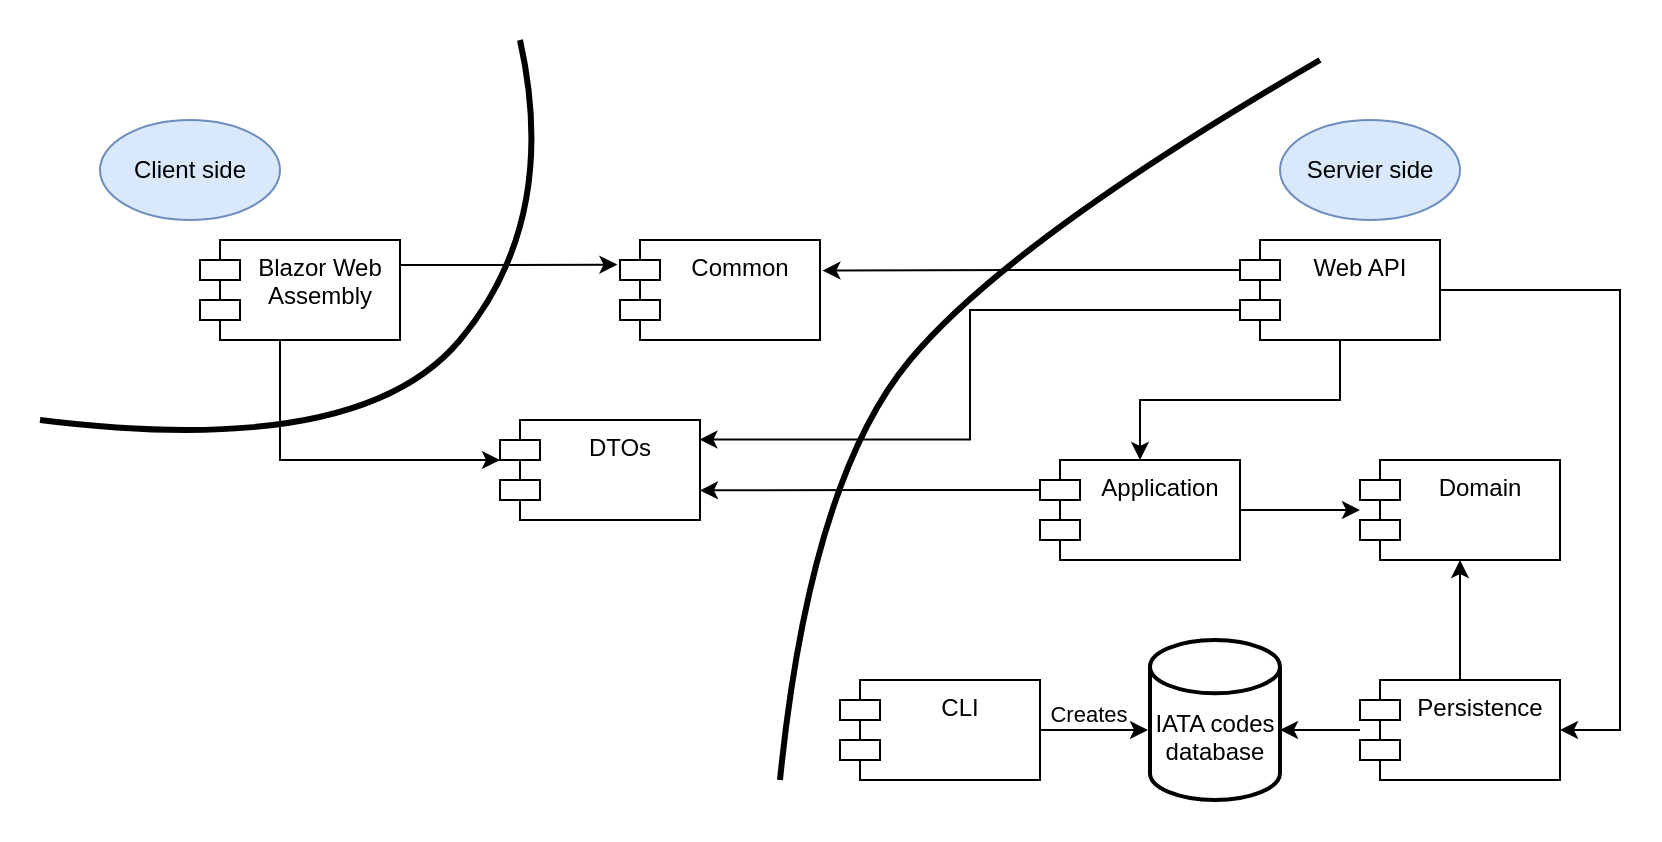 <mxfile version="25.0.1">
  <diagram name="Page-1" id="XtOKc3ZptWslj0KIrLd9">
    <mxGraphModel dx="1094" dy="558" grid="1" gridSize="10" guides="1" tooltips="1" connect="1" arrows="1" fold="1" page="1" pageScale="1" pageWidth="850" pageHeight="1100" math="0" shadow="0">
      <root>
        <mxCell id="0" />
        <mxCell id="1" parent="0" />
        <mxCell id="Q0s3X_T0g62Fg38tJ6VA-1" value="CLI" style="shape=module;align=left;spacingLeft=20;align=center;verticalAlign=top;whiteSpace=wrap;html=1;" parent="1" vertex="1">
          <mxGeometry x="440" y="420" width="100" height="50" as="geometry" />
        </mxCell>
        <mxCell id="W2uz0iYO-RVavTAUIPfI-31" style="edgeStyle=orthogonalEdgeStyle;rounded=0;orthogonalLoop=1;jettySize=auto;html=1;" edge="1" parent="1" source="Q0s3X_T0g62Fg38tJ6VA-2" target="Q0s3X_T0g62Fg38tJ6VA-4">
          <mxGeometry relative="1" as="geometry" />
        </mxCell>
        <mxCell id="Q0s3X_T0g62Fg38tJ6VA-2" value="Application" style="shape=module;align=left;spacingLeft=20;align=center;verticalAlign=top;whiteSpace=wrap;html=1;" parent="1" vertex="1">
          <mxGeometry x="540" y="310" width="100" height="50" as="geometry" />
        </mxCell>
        <mxCell id="Q0s3X_T0g62Fg38tJ6VA-3" value="Blazor Web Assembly" style="shape=module;align=left;spacingLeft=20;align=center;verticalAlign=top;whiteSpace=wrap;html=1;" parent="1" vertex="1">
          <mxGeometry x="120" y="200" width="100" height="50" as="geometry" />
        </mxCell>
        <mxCell id="Q0s3X_T0g62Fg38tJ6VA-4" value="Domain" style="shape=module;align=left;spacingLeft=20;align=center;verticalAlign=top;whiteSpace=wrap;html=1;" parent="1" vertex="1">
          <mxGeometry x="700" y="310" width="100" height="50" as="geometry" />
        </mxCell>
        <mxCell id="W2uz0iYO-RVavTAUIPfI-21" style="edgeStyle=orthogonalEdgeStyle;rounded=0;orthogonalLoop=1;jettySize=auto;html=1;" edge="1" parent="1" source="Q0s3X_T0g62Fg38tJ6VA-5" target="Q0s3X_T0g62Fg38tJ6VA-4">
          <mxGeometry relative="1" as="geometry" />
        </mxCell>
        <mxCell id="W2uz0iYO-RVavTAUIPfI-22" style="edgeStyle=orthogonalEdgeStyle;rounded=0;orthogonalLoop=1;jettySize=auto;html=1;" edge="1" parent="1" source="Q0s3X_T0g62Fg38tJ6VA-5">
          <mxGeometry relative="1" as="geometry">
            <mxPoint x="660" y="445" as="targetPoint" />
          </mxGeometry>
        </mxCell>
        <mxCell id="Q0s3X_T0g62Fg38tJ6VA-5" value="Persistence" style="shape=module;align=left;spacingLeft=20;align=center;verticalAlign=top;whiteSpace=wrap;html=1;" parent="1" vertex="1">
          <mxGeometry x="700" y="420" width="100" height="50" as="geometry" />
        </mxCell>
        <mxCell id="Q0s3X_T0g62Fg38tJ6VA-6" value="DTOs" style="shape=module;align=left;spacingLeft=20;align=center;verticalAlign=top;whiteSpace=wrap;html=1;" parent="1" vertex="1">
          <mxGeometry x="270" y="290" width="100" height="50" as="geometry" />
        </mxCell>
        <mxCell id="W2uz0iYO-RVavTAUIPfI-5" style="edgeStyle=orthogonalEdgeStyle;rounded=0;orthogonalLoop=1;jettySize=auto;html=1;entryX=0.5;entryY=0;entryDx=0;entryDy=0;" edge="1" parent="1" source="Q0s3X_T0g62Fg38tJ6VA-7" target="Q0s3X_T0g62Fg38tJ6VA-2">
          <mxGeometry relative="1" as="geometry" />
        </mxCell>
        <mxCell id="W2uz0iYO-RVavTAUIPfI-32" style="edgeStyle=orthogonalEdgeStyle;rounded=0;orthogonalLoop=1;jettySize=auto;html=1;entryX=1;entryY=0.5;entryDx=0;entryDy=0;" edge="1" parent="1" source="Q0s3X_T0g62Fg38tJ6VA-7" target="Q0s3X_T0g62Fg38tJ6VA-5">
          <mxGeometry relative="1" as="geometry">
            <Array as="points">
              <mxPoint x="830" y="225" />
              <mxPoint x="830" y="445" />
            </Array>
          </mxGeometry>
        </mxCell>
        <mxCell id="Q0s3X_T0g62Fg38tJ6VA-7" value="Web API" style="shape=module;align=left;spacingLeft=20;align=center;verticalAlign=top;whiteSpace=wrap;html=1;" parent="1" vertex="1">
          <mxGeometry x="640" y="200" width="100" height="50" as="geometry" />
        </mxCell>
        <mxCell id="Q0s3X_T0g62Fg38tJ6VA-8" value="Client side" style="ellipse;whiteSpace=wrap;html=1;fillColor=#dae8fc;strokeColor=#6c8ebf;" parent="1" vertex="1">
          <mxGeometry x="70" y="140" width="90" height="50" as="geometry" />
        </mxCell>
        <mxCell id="Q0s3X_T0g62Fg38tJ6VA-9" value="Servier side" style="ellipse;whiteSpace=wrap;html=1;fillColor=#dae8fc;strokeColor=#6c8ebf;" parent="1" vertex="1">
          <mxGeometry x="660" y="140" width="90" height="50" as="geometry" />
        </mxCell>
        <mxCell id="Q0s3X_T0g62Fg38tJ6VA-10" value="IATA codes database&lt;div&gt;&lt;br&gt;&lt;/div&gt;" style="strokeWidth=2;html=1;shape=mxgraph.flowchart.database;whiteSpace=wrap;labelPosition=center;verticalLabelPosition=middle;align=center;verticalAlign=bottom;" parent="1" vertex="1">
          <mxGeometry x="595" y="400" width="65" height="80" as="geometry" />
        </mxCell>
        <mxCell id="Q0s3X_T0g62Fg38tJ6VA-23" value="" style="curved=1;endArrow=none;html=1;rounded=0;strokeWidth=3;endFill=0;" parent="1" edge="1">
          <mxGeometry width="50" height="50" relative="1" as="geometry">
            <mxPoint x="40" y="290" as="sourcePoint" />
            <mxPoint x="280" y="100" as="targetPoint" />
            <Array as="points">
              <mxPoint x="200" y="310" />
              <mxPoint x="300" y="190" />
            </Array>
          </mxGeometry>
        </mxCell>
        <mxCell id="Q0s3X_T0g62Fg38tJ6VA-24" value="" style="curved=1;endArrow=none;html=1;rounded=0;strokeWidth=3;endFill=0;" parent="1" edge="1">
          <mxGeometry width="50" height="50" relative="1" as="geometry">
            <mxPoint x="410" y="470" as="sourcePoint" />
            <mxPoint x="680" y="110" as="targetPoint" />
            <Array as="points">
              <mxPoint x="425" y="320" />
              <mxPoint x="525" y="200" />
            </Array>
          </mxGeometry>
        </mxCell>
        <mxCell id="W2uz0iYO-RVavTAUIPfI-1" value="Common" style="shape=module;align=left;spacingLeft=20;align=center;verticalAlign=top;whiteSpace=wrap;html=1;" vertex="1" parent="1">
          <mxGeometry x="330" y="200" width="100" height="50" as="geometry" />
        </mxCell>
        <mxCell id="W2uz0iYO-RVavTAUIPfI-15" style="edgeStyle=orthogonalEdgeStyle;rounded=0;orthogonalLoop=1;jettySize=auto;html=1;exitX=0;exitY=0;exitDx=0;exitDy=35;exitPerimeter=0;entryX=0.997;entryY=0.196;entryDx=0;entryDy=0;entryPerimeter=0;" edge="1" parent="1" source="Q0s3X_T0g62Fg38tJ6VA-7" target="Q0s3X_T0g62Fg38tJ6VA-6">
          <mxGeometry relative="1" as="geometry" />
        </mxCell>
        <mxCell id="W2uz0iYO-RVavTAUIPfI-16" style="edgeStyle=orthogonalEdgeStyle;rounded=0;orthogonalLoop=1;jettySize=auto;html=1;endSize=6;" edge="1" parent="1" source="Q0s3X_T0g62Fg38tJ6VA-1">
          <mxGeometry relative="1" as="geometry">
            <mxPoint x="594" y="445" as="targetPoint" />
          </mxGeometry>
        </mxCell>
        <mxCell id="W2uz0iYO-RVavTAUIPfI-18" value="Creates" style="edgeLabel;html=1;align=center;verticalAlign=middle;resizable=0;points=[];" vertex="1" connectable="0" parent="W2uz0iYO-RVavTAUIPfI-16">
          <mxGeometry x="-0.544" relative="1" as="geometry">
            <mxPoint x="11" y="-8" as="offset" />
          </mxGeometry>
        </mxCell>
        <mxCell id="W2uz0iYO-RVavTAUIPfI-23" style="edgeStyle=orthogonalEdgeStyle;rounded=0;orthogonalLoop=1;jettySize=auto;html=1;exitX=0;exitY=0;exitDx=0;exitDy=15;exitPerimeter=0;entryX=1;entryY=0.704;entryDx=0;entryDy=0;entryPerimeter=0;" edge="1" parent="1" source="Q0s3X_T0g62Fg38tJ6VA-2" target="Q0s3X_T0g62Fg38tJ6VA-6">
          <mxGeometry relative="1" as="geometry" />
        </mxCell>
        <mxCell id="W2uz0iYO-RVavTAUIPfI-25" style="edgeStyle=orthogonalEdgeStyle;rounded=0;orthogonalLoop=1;jettySize=auto;html=1;exitX=0;exitY=0;exitDx=0;exitDy=15;exitPerimeter=0;entryX=1.012;entryY=0.306;entryDx=0;entryDy=0;entryPerimeter=0;" edge="1" parent="1" source="Q0s3X_T0g62Fg38tJ6VA-7" target="W2uz0iYO-RVavTAUIPfI-1">
          <mxGeometry relative="1" as="geometry" />
        </mxCell>
        <mxCell id="W2uz0iYO-RVavTAUIPfI-26" style="edgeStyle=orthogonalEdgeStyle;rounded=0;orthogonalLoop=1;jettySize=auto;html=1;exitX=1;exitY=0.25;exitDx=0;exitDy=0;entryX=-0.013;entryY=0.246;entryDx=0;entryDy=0;entryPerimeter=0;" edge="1" parent="1" source="Q0s3X_T0g62Fg38tJ6VA-3" target="W2uz0iYO-RVavTAUIPfI-1">
          <mxGeometry relative="1" as="geometry" />
        </mxCell>
        <mxCell id="W2uz0iYO-RVavTAUIPfI-29" style="edgeStyle=orthogonalEdgeStyle;rounded=0;orthogonalLoop=1;jettySize=auto;html=1;entryX=0;entryY=0.4;entryDx=0;entryDy=0;entryPerimeter=0;" edge="1" parent="1" source="Q0s3X_T0g62Fg38tJ6VA-3" target="Q0s3X_T0g62Fg38tJ6VA-6">
          <mxGeometry relative="1" as="geometry">
            <Array as="points">
              <mxPoint x="160" y="310" />
            </Array>
          </mxGeometry>
        </mxCell>
        <mxCell id="W2uz0iYO-RVavTAUIPfI-33" value="" style="rounded=0;whiteSpace=wrap;html=1;strokeColor=none;" vertex="1" parent="1">
          <mxGeometry x="20" y="80" width="20" height="20" as="geometry" />
        </mxCell>
        <mxCell id="W2uz0iYO-RVavTAUIPfI-34" value="" style="rounded=0;whiteSpace=wrap;html=1;strokeColor=none;" vertex="1" parent="1">
          <mxGeometry x="830" y="480" width="20" height="20" as="geometry" />
        </mxCell>
      </root>
    </mxGraphModel>
  </diagram>
</mxfile>
